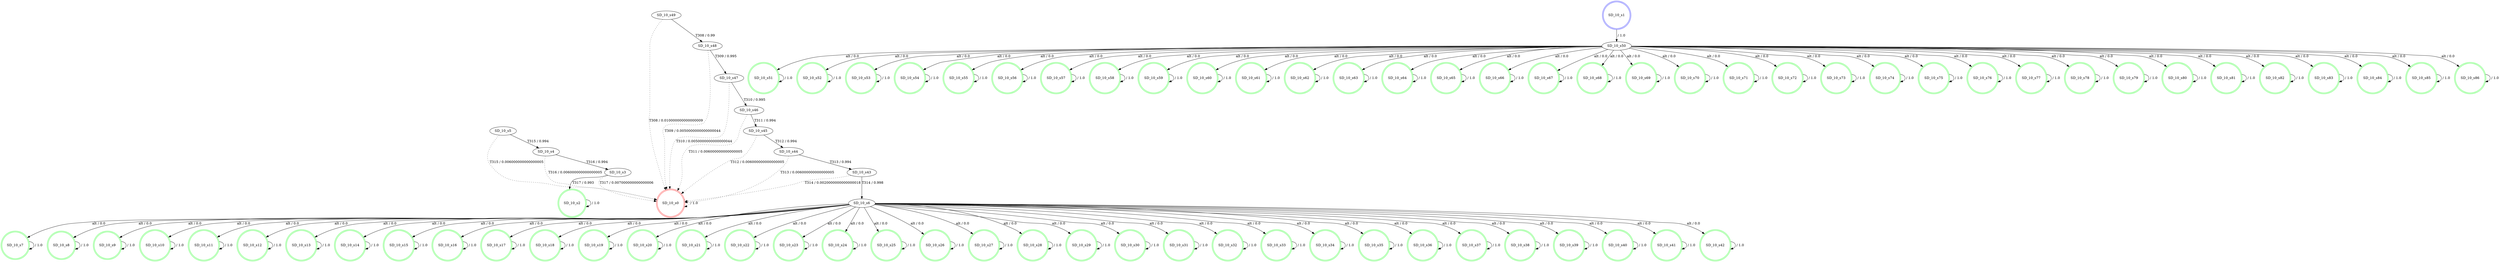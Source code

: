 digraph graphname {
SD_10_s0 [label="SD_10_s0",color=red,shape=doublecircle ];
SD_10_s1 [label="SD_10_s1",color=blue,shape=doublecircle ];
SD_10_s2 [label="SD_10_s2",color=green,shape=doublecircle ];
SD_10_s3 [label="SD_10_s3" ];
SD_10_s4 [label="SD_10_s4" ];
SD_10_s5 [label="SD_10_s5" ];
SD_10_s6 [label="SD_10_s6" ];
SD_10_s7 [label="SD_10_s7",color=green,shape=doublecircle ];
SD_10_s8 [label="SD_10_s8",color=green,shape=doublecircle ];
SD_10_s9 [label="SD_10_s9",color=green,shape=doublecircle ];
SD_10_s10 [label="SD_10_s10",color=green,shape=doublecircle ];
SD_10_s11 [label="SD_10_s11",color=green,shape=doublecircle ];
SD_10_s12 [label="SD_10_s12",color=green,shape=doublecircle ];
SD_10_s13 [label="SD_10_s13",color=green,shape=doublecircle ];
SD_10_s14 [label="SD_10_s14",color=green,shape=doublecircle ];
SD_10_s15 [label="SD_10_s15",color=green,shape=doublecircle ];
SD_10_s16 [label="SD_10_s16",color=green,shape=doublecircle ];
SD_10_s17 [label="SD_10_s17",color=green,shape=doublecircle ];
SD_10_s18 [label="SD_10_s18",color=green,shape=doublecircle ];
SD_10_s19 [label="SD_10_s19",color=green,shape=doublecircle ];
SD_10_s20 [label="SD_10_s20",color=green,shape=doublecircle ];
SD_10_s21 [label="SD_10_s21",color=green,shape=doublecircle ];
SD_10_s22 [label="SD_10_s22",color=green,shape=doublecircle ];
SD_10_s23 [label="SD_10_s23",color=green,shape=doublecircle ];
SD_10_s24 [label="SD_10_s24",color=green,shape=doublecircle ];
SD_10_s25 [label="SD_10_s25",color=green,shape=doublecircle ];
SD_10_s26 [label="SD_10_s26",color=green,shape=doublecircle ];
SD_10_s27 [label="SD_10_s27",color=green,shape=doublecircle ];
SD_10_s28 [label="SD_10_s28",color=green,shape=doublecircle ];
SD_10_s29 [label="SD_10_s29",color=green,shape=doublecircle ];
SD_10_s30 [label="SD_10_s30",color=green,shape=doublecircle ];
SD_10_s31 [label="SD_10_s31",color=green,shape=doublecircle ];
SD_10_s32 [label="SD_10_s32",color=green,shape=doublecircle ];
SD_10_s33 [label="SD_10_s33",color=green,shape=doublecircle ];
SD_10_s34 [label="SD_10_s34",color=green,shape=doublecircle ];
SD_10_s35 [label="SD_10_s35",color=green,shape=doublecircle ];
SD_10_s36 [label="SD_10_s36",color=green,shape=doublecircle ];
SD_10_s37 [label="SD_10_s37",color=green,shape=doublecircle ];
SD_10_s38 [label="SD_10_s38",color=green,shape=doublecircle ];
SD_10_s39 [label="SD_10_s39",color=green,shape=doublecircle ];
SD_10_s40 [label="SD_10_s40",color=green,shape=doublecircle ];
SD_10_s41 [label="SD_10_s41",color=green,shape=doublecircle ];
SD_10_s42 [label="SD_10_s42",color=green,shape=doublecircle ];
SD_10_s43 [label="SD_10_s43" ];
SD_10_s44 [label="SD_10_s44" ];
SD_10_s45 [label="SD_10_s45" ];
SD_10_s46 [label="SD_10_s46" ];
SD_10_s47 [label="SD_10_s47" ];
SD_10_s48 [label="SD_10_s48" ];
SD_10_s49 [label="SD_10_s49" ];
SD_10_s50 [label="SD_10_s50" ];
SD_10_s51 [label="SD_10_s51",color=green,shape=doublecircle ];
SD_10_s52 [label="SD_10_s52",color=green,shape=doublecircle ];
SD_10_s53 [label="SD_10_s53",color=green,shape=doublecircle ];
SD_10_s54 [label="SD_10_s54",color=green,shape=doublecircle ];
SD_10_s55 [label="SD_10_s55",color=green,shape=doublecircle ];
SD_10_s56 [label="SD_10_s56",color=green,shape=doublecircle ];
SD_10_s57 [label="SD_10_s57",color=green,shape=doublecircle ];
SD_10_s58 [label="SD_10_s58",color=green,shape=doublecircle ];
SD_10_s59 [label="SD_10_s59",color=green,shape=doublecircle ];
SD_10_s60 [label="SD_10_s60",color=green,shape=doublecircle ];
SD_10_s61 [label="SD_10_s61",color=green,shape=doublecircle ];
SD_10_s62 [label="SD_10_s62",color=green,shape=doublecircle ];
SD_10_s63 [label="SD_10_s63",color=green,shape=doublecircle ];
SD_10_s64 [label="SD_10_s64",color=green,shape=doublecircle ];
SD_10_s65 [label="SD_10_s65",color=green,shape=doublecircle ];
SD_10_s66 [label="SD_10_s66",color=green,shape=doublecircle ];
SD_10_s67 [label="SD_10_s67",color=green,shape=doublecircle ];
SD_10_s68 [label="SD_10_s68",color=green,shape=doublecircle ];
SD_10_s69 [label="SD_10_s69",color=green,shape=doublecircle ];
SD_10_s70 [label="SD_10_s70",color=green,shape=doublecircle ];
SD_10_s71 [label="SD_10_s71",color=green,shape=doublecircle ];
SD_10_s72 [label="SD_10_s72",color=green,shape=doublecircle ];
SD_10_s73 [label="SD_10_s73",color=green,shape=doublecircle ];
SD_10_s74 [label="SD_10_s74",color=green,shape=doublecircle ];
SD_10_s75 [label="SD_10_s75",color=green,shape=doublecircle ];
SD_10_s76 [label="SD_10_s76",color=green,shape=doublecircle ];
SD_10_s77 [label="SD_10_s77",color=green,shape=doublecircle ];
SD_10_s78 [label="SD_10_s78",color=green,shape=doublecircle ];
SD_10_s79 [label="SD_10_s79",color=green,shape=doublecircle ];
SD_10_s80 [label="SD_10_s80",color=green,shape=doublecircle ];
SD_10_s81 [label="SD_10_s81",color=green,shape=doublecircle ];
SD_10_s82 [label="SD_10_s82",color=green,shape=doublecircle ];
SD_10_s83 [label="SD_10_s83",color=green,shape=doublecircle ];
SD_10_s84 [label="SD_10_s84",color=green,shape=doublecircle ];
SD_10_s85 [label="SD_10_s85",color=green,shape=doublecircle ];
SD_10_s86 [label="SD_10_s86",color=green,shape=doublecircle ];
SD_10_s0 -> SD_10_s0 [label=" / 1.0", style=dotted];
SD_10_s1 -> SD_10_s50 [label=" / 1.0"];
SD_10_s2 -> SD_10_s2 [label=" / 1.0"];
SD_10_s3 -> SD_10_s2 [label="T317 / 0.993"];
SD_10_s3 -> SD_10_s0 [label="T317 / 0.007000000000000006", style=dotted];
SD_10_s4 -> SD_10_s3 [label="T316 / 0.994"];
SD_10_s4 -> SD_10_s0 [label="T316 / 0.006000000000000005", style=dotted];
SD_10_s5 -> SD_10_s4 [label="T315 / 0.994"];
SD_10_s5 -> SD_10_s0 [label="T315 / 0.006000000000000005", style=dotted];
SD_10_s6 -> SD_10_s7 [label="alt / 0.0"];
SD_10_s6 -> SD_10_s8 [label="alt / 0.0"];
SD_10_s6 -> SD_10_s9 [label="alt / 0.0"];
SD_10_s6 -> SD_10_s10 [label="alt / 0.0"];
SD_10_s6 -> SD_10_s11 [label="alt / 0.0"];
SD_10_s6 -> SD_10_s12 [label="alt / 0.0"];
SD_10_s6 -> SD_10_s13 [label="alt / 0.0"];
SD_10_s6 -> SD_10_s14 [label="alt / 0.0"];
SD_10_s6 -> SD_10_s15 [label="alt / 0.0"];
SD_10_s6 -> SD_10_s16 [label="alt / 0.0"];
SD_10_s6 -> SD_10_s17 [label="alt / 0.0"];
SD_10_s6 -> SD_10_s18 [label="alt / 0.0"];
SD_10_s6 -> SD_10_s19 [label="alt / 0.0"];
SD_10_s6 -> SD_10_s20 [label="alt / 0.0"];
SD_10_s6 -> SD_10_s21 [label="alt / 0.0"];
SD_10_s6 -> SD_10_s22 [label="alt / 0.0"];
SD_10_s6 -> SD_10_s23 [label="alt / 0.0"];
SD_10_s6 -> SD_10_s24 [label="alt / 0.0"];
SD_10_s6 -> SD_10_s25 [label="alt / 0.0"];
SD_10_s6 -> SD_10_s26 [label="alt / 0.0"];
SD_10_s6 -> SD_10_s27 [label="alt / 0.0"];
SD_10_s6 -> SD_10_s28 [label="alt / 0.0"];
SD_10_s6 -> SD_10_s29 [label="alt / 0.0"];
SD_10_s6 -> SD_10_s30 [label="alt / 0.0"];
SD_10_s6 -> SD_10_s31 [label="alt / 0.0"];
SD_10_s6 -> SD_10_s32 [label="alt / 0.0"];
SD_10_s6 -> SD_10_s33 [label="alt / 0.0"];
SD_10_s6 -> SD_10_s34 [label="alt / 0.0"];
SD_10_s6 -> SD_10_s35 [label="alt / 0.0"];
SD_10_s6 -> SD_10_s36 [label="alt / 0.0"];
SD_10_s6 -> SD_10_s37 [label="alt / 0.0"];
SD_10_s6 -> SD_10_s38 [label="alt / 0.0"];
SD_10_s6 -> SD_10_s39 [label="alt / 0.0"];
SD_10_s6 -> SD_10_s40 [label="alt / 0.0"];
SD_10_s6 -> SD_10_s41 [label="alt / 0.0"];
SD_10_s6 -> SD_10_s42 [label="alt / 0.0"];
SD_10_s7 -> SD_10_s7 [label=" / 1.0"];
SD_10_s8 -> SD_10_s8 [label=" / 1.0"];
SD_10_s9 -> SD_10_s9 [label=" / 1.0"];
SD_10_s10 -> SD_10_s10 [label=" / 1.0"];
SD_10_s11 -> SD_10_s11 [label=" / 1.0"];
SD_10_s12 -> SD_10_s12 [label=" / 1.0"];
SD_10_s13 -> SD_10_s13 [label=" / 1.0"];
SD_10_s14 -> SD_10_s14 [label=" / 1.0"];
SD_10_s15 -> SD_10_s15 [label=" / 1.0"];
SD_10_s16 -> SD_10_s16 [label=" / 1.0"];
SD_10_s17 -> SD_10_s17 [label=" / 1.0"];
SD_10_s18 -> SD_10_s18 [label=" / 1.0"];
SD_10_s19 -> SD_10_s19 [label=" / 1.0"];
SD_10_s20 -> SD_10_s20 [label=" / 1.0"];
SD_10_s21 -> SD_10_s21 [label=" / 1.0"];
SD_10_s22 -> SD_10_s22 [label=" / 1.0"];
SD_10_s23 -> SD_10_s23 [label=" / 1.0"];
SD_10_s24 -> SD_10_s24 [label=" / 1.0"];
SD_10_s25 -> SD_10_s25 [label=" / 1.0"];
SD_10_s26 -> SD_10_s26 [label=" / 1.0"];
SD_10_s27 -> SD_10_s27 [label=" / 1.0"];
SD_10_s28 -> SD_10_s28 [label=" / 1.0"];
SD_10_s29 -> SD_10_s29 [label=" / 1.0"];
SD_10_s30 -> SD_10_s30 [label=" / 1.0"];
SD_10_s31 -> SD_10_s31 [label=" / 1.0"];
SD_10_s32 -> SD_10_s32 [label=" / 1.0"];
SD_10_s33 -> SD_10_s33 [label=" / 1.0"];
SD_10_s34 -> SD_10_s34 [label=" / 1.0"];
SD_10_s35 -> SD_10_s35 [label=" / 1.0"];
SD_10_s36 -> SD_10_s36 [label=" / 1.0"];
SD_10_s37 -> SD_10_s37 [label=" / 1.0"];
SD_10_s38 -> SD_10_s38 [label=" / 1.0"];
SD_10_s39 -> SD_10_s39 [label=" / 1.0"];
SD_10_s40 -> SD_10_s40 [label=" / 1.0"];
SD_10_s41 -> SD_10_s41 [label=" / 1.0"];
SD_10_s42 -> SD_10_s42 [label=" / 1.0"];
SD_10_s43 -> SD_10_s6 [label="T314 / 0.998"];
SD_10_s43 -> SD_10_s0 [label="T314 / 0.0020000000000000018", style=dotted];
SD_10_s44 -> SD_10_s43 [label="T313 / 0.994"];
SD_10_s44 -> SD_10_s0 [label="T313 / 0.006000000000000005", style=dotted];
SD_10_s45 -> SD_10_s44 [label="T312 / 0.994"];
SD_10_s45 -> SD_10_s0 [label="T312 / 0.006000000000000005", style=dotted];
SD_10_s46 -> SD_10_s45 [label="T311 / 0.994"];
SD_10_s46 -> SD_10_s0 [label="T311 / 0.006000000000000005", style=dotted];
SD_10_s47 -> SD_10_s46 [label="T310 / 0.995"];
SD_10_s47 -> SD_10_s0 [label="T310 / 0.0050000000000000044", style=dotted];
SD_10_s48 -> SD_10_s47 [label="T309 / 0.995"];
SD_10_s48 -> SD_10_s0 [label="T309 / 0.0050000000000000044", style=dotted];
SD_10_s49 -> SD_10_s48 [label="T308 / 0.99"];
SD_10_s49 -> SD_10_s0 [label="T308 / 0.010000000000000009", style=dotted];
SD_10_s50 -> SD_10_s51 [label="alt / 0.0"];
SD_10_s50 -> SD_10_s52 [label="alt / 0.0"];
SD_10_s50 -> SD_10_s53 [label="alt / 0.0"];
SD_10_s50 -> SD_10_s54 [label="alt / 0.0"];
SD_10_s50 -> SD_10_s55 [label="alt / 0.0"];
SD_10_s50 -> SD_10_s56 [label="alt / 0.0"];
SD_10_s50 -> SD_10_s57 [label="alt / 0.0"];
SD_10_s50 -> SD_10_s58 [label="alt / 0.0"];
SD_10_s50 -> SD_10_s59 [label="alt / 0.0"];
SD_10_s50 -> SD_10_s60 [label="alt / 0.0"];
SD_10_s50 -> SD_10_s61 [label="alt / 0.0"];
SD_10_s50 -> SD_10_s62 [label="alt / 0.0"];
SD_10_s50 -> SD_10_s63 [label="alt / 0.0"];
SD_10_s50 -> SD_10_s64 [label="alt / 0.0"];
SD_10_s50 -> SD_10_s65 [label="alt / 0.0"];
SD_10_s50 -> SD_10_s66 [label="alt / 0.0"];
SD_10_s50 -> SD_10_s67 [label="alt / 0.0"];
SD_10_s50 -> SD_10_s68 [label="alt / 0.0"];
SD_10_s50 -> SD_10_s69 [label="alt / 0.0"];
SD_10_s50 -> SD_10_s70 [label="alt / 0.0"];
SD_10_s50 -> SD_10_s71 [label="alt / 0.0"];
SD_10_s50 -> SD_10_s72 [label="alt / 0.0"];
SD_10_s50 -> SD_10_s73 [label="alt / 0.0"];
SD_10_s50 -> SD_10_s74 [label="alt / 0.0"];
SD_10_s50 -> SD_10_s75 [label="alt / 0.0"];
SD_10_s50 -> SD_10_s76 [label="alt / 0.0"];
SD_10_s50 -> SD_10_s77 [label="alt / 0.0"];
SD_10_s50 -> SD_10_s78 [label="alt / 0.0"];
SD_10_s50 -> SD_10_s79 [label="alt / 0.0"];
SD_10_s50 -> SD_10_s80 [label="alt / 0.0"];
SD_10_s50 -> SD_10_s81 [label="alt / 0.0"];
SD_10_s50 -> SD_10_s82 [label="alt / 0.0"];
SD_10_s50 -> SD_10_s83 [label="alt / 0.0"];
SD_10_s50 -> SD_10_s84 [label="alt / 0.0"];
SD_10_s50 -> SD_10_s85 [label="alt / 0.0"];
SD_10_s50 -> SD_10_s86 [label="alt / 0.0"];
SD_10_s51 -> SD_10_s51 [label=" / 1.0"];
SD_10_s52 -> SD_10_s52 [label=" / 1.0"];
SD_10_s53 -> SD_10_s53 [label=" / 1.0"];
SD_10_s54 -> SD_10_s54 [label=" / 1.0"];
SD_10_s55 -> SD_10_s55 [label=" / 1.0"];
SD_10_s56 -> SD_10_s56 [label=" / 1.0"];
SD_10_s57 -> SD_10_s57 [label=" / 1.0"];
SD_10_s58 -> SD_10_s58 [label=" / 1.0"];
SD_10_s59 -> SD_10_s59 [label=" / 1.0"];
SD_10_s60 -> SD_10_s60 [label=" / 1.0"];
SD_10_s61 -> SD_10_s61 [label=" / 1.0"];
SD_10_s62 -> SD_10_s62 [label=" / 1.0"];
SD_10_s63 -> SD_10_s63 [label=" / 1.0"];
SD_10_s64 -> SD_10_s64 [label=" / 1.0"];
SD_10_s65 -> SD_10_s65 [label=" / 1.0"];
SD_10_s66 -> SD_10_s66 [label=" / 1.0"];
SD_10_s67 -> SD_10_s67 [label=" / 1.0"];
SD_10_s68 -> SD_10_s68 [label=" / 1.0"];
SD_10_s69 -> SD_10_s69 [label=" / 1.0"];
SD_10_s70 -> SD_10_s70 [label=" / 1.0"];
SD_10_s71 -> SD_10_s71 [label=" / 1.0"];
SD_10_s72 -> SD_10_s72 [label=" / 1.0"];
SD_10_s73 -> SD_10_s73 [label=" / 1.0"];
SD_10_s74 -> SD_10_s74 [label=" / 1.0"];
SD_10_s75 -> SD_10_s75 [label=" / 1.0"];
SD_10_s76 -> SD_10_s76 [label=" / 1.0"];
SD_10_s77 -> SD_10_s77 [label=" / 1.0"];
SD_10_s78 -> SD_10_s78 [label=" / 1.0"];
SD_10_s79 -> SD_10_s79 [label=" / 1.0"];
SD_10_s80 -> SD_10_s80 [label=" / 1.0"];
SD_10_s81 -> SD_10_s81 [label=" / 1.0"];
SD_10_s82 -> SD_10_s82 [label=" / 1.0"];
SD_10_s83 -> SD_10_s83 [label=" / 1.0"];
SD_10_s84 -> SD_10_s84 [label=" / 1.0"];
SD_10_s85 -> SD_10_s85 [label=" / 1.0"];
SD_10_s86 -> SD_10_s86 [label=" / 1.0"];
}